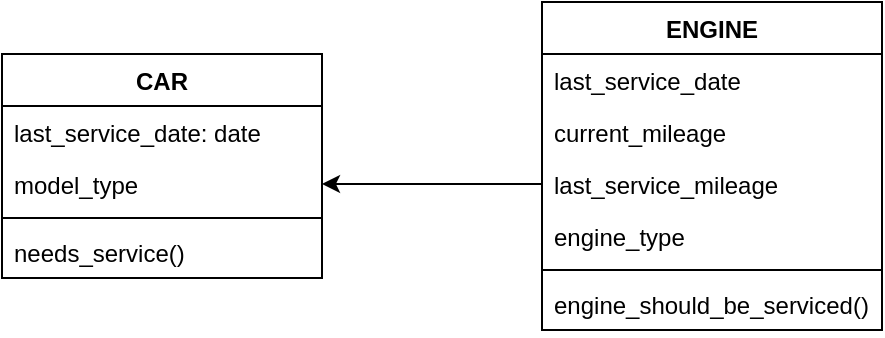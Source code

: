 <mxfile version="21.3.2" type="device">
  <diagram name="Page-1" id="Dz6akqpzLTsWxV79YFSY">
    <mxGraphModel dx="441" dy="267" grid="1" gridSize="10" guides="1" tooltips="1" connect="1" arrows="1" fold="1" page="1" pageScale="1" pageWidth="827" pageHeight="1169" math="0" shadow="0">
      <root>
        <mxCell id="0" />
        <mxCell id="1" parent="0" />
        <mxCell id="qs4PjYEgtrcUBAON3EIo-5" value="CAR" style="swimlane;fontStyle=1;align=center;verticalAlign=top;childLayout=stackLayout;horizontal=1;startSize=26;horizontalStack=0;resizeParent=1;resizeParentMax=0;resizeLast=0;collapsible=1;marginBottom=0;whiteSpace=wrap;html=1;" vertex="1" parent="1">
          <mxGeometry x="90" y="209" width="160" height="112" as="geometry" />
        </mxCell>
        <mxCell id="qs4PjYEgtrcUBAON3EIo-6" value="last_service_date: date" style="text;strokeColor=none;fillColor=none;align=left;verticalAlign=top;spacingLeft=4;spacingRight=4;overflow=hidden;rotatable=0;points=[[0,0.5],[1,0.5]];portConstraint=eastwest;whiteSpace=wrap;html=1;" vertex="1" parent="qs4PjYEgtrcUBAON3EIo-5">
          <mxGeometry y="26" width="160" height="26" as="geometry" />
        </mxCell>
        <mxCell id="qs4PjYEgtrcUBAON3EIo-9" value="model_type" style="text;strokeColor=none;fillColor=none;align=left;verticalAlign=top;spacingLeft=4;spacingRight=4;overflow=hidden;rotatable=0;points=[[0,0.5],[1,0.5]];portConstraint=eastwest;whiteSpace=wrap;html=1;" vertex="1" parent="qs4PjYEgtrcUBAON3EIo-5">
          <mxGeometry y="52" width="160" height="26" as="geometry" />
        </mxCell>
        <mxCell id="qs4PjYEgtrcUBAON3EIo-7" value="" style="line;strokeWidth=1;fillColor=none;align=left;verticalAlign=middle;spacingTop=-1;spacingLeft=3;spacingRight=3;rotatable=0;labelPosition=right;points=[];portConstraint=eastwest;strokeColor=inherit;" vertex="1" parent="qs4PjYEgtrcUBAON3EIo-5">
          <mxGeometry y="78" width="160" height="8" as="geometry" />
        </mxCell>
        <mxCell id="qs4PjYEgtrcUBAON3EIo-8" value="needs_service()" style="text;strokeColor=none;fillColor=none;align=left;verticalAlign=top;spacingLeft=4;spacingRight=4;overflow=hidden;rotatable=0;points=[[0,0.5],[1,0.5]];portConstraint=eastwest;whiteSpace=wrap;html=1;" vertex="1" parent="qs4PjYEgtrcUBAON3EIo-5">
          <mxGeometry y="86" width="160" height="26" as="geometry" />
        </mxCell>
        <mxCell id="qs4PjYEgtrcUBAON3EIo-10" value="ENGINE" style="swimlane;fontStyle=1;align=center;verticalAlign=top;childLayout=stackLayout;horizontal=1;startSize=26;horizontalStack=0;resizeParent=1;resizeParentMax=0;resizeLast=0;collapsible=1;marginBottom=0;whiteSpace=wrap;html=1;" vertex="1" parent="1">
          <mxGeometry x="360" y="183" width="170" height="164" as="geometry" />
        </mxCell>
        <mxCell id="qs4PjYEgtrcUBAON3EIo-11" value="last_service_date" style="text;strokeColor=none;fillColor=none;align=left;verticalAlign=top;spacingLeft=4;spacingRight=4;overflow=hidden;rotatable=0;points=[[0,0.5],[1,0.5]];portConstraint=eastwest;whiteSpace=wrap;html=1;" vertex="1" parent="qs4PjYEgtrcUBAON3EIo-10">
          <mxGeometry y="26" width="170" height="26" as="geometry" />
        </mxCell>
        <mxCell id="qs4PjYEgtrcUBAON3EIo-15" value="current_mileage" style="text;strokeColor=none;fillColor=none;align=left;verticalAlign=top;spacingLeft=4;spacingRight=4;overflow=hidden;rotatable=0;points=[[0,0.5],[1,0.5]];portConstraint=eastwest;whiteSpace=wrap;html=1;" vertex="1" parent="qs4PjYEgtrcUBAON3EIo-10">
          <mxGeometry y="52" width="170" height="26" as="geometry" />
        </mxCell>
        <mxCell id="qs4PjYEgtrcUBAON3EIo-16" value="last_service_mileage" style="text;strokeColor=none;fillColor=none;align=left;verticalAlign=top;spacingLeft=4;spacingRight=4;overflow=hidden;rotatable=0;points=[[0,0.5],[1,0.5]];portConstraint=eastwest;whiteSpace=wrap;html=1;" vertex="1" parent="qs4PjYEgtrcUBAON3EIo-10">
          <mxGeometry y="78" width="170" height="26" as="geometry" />
        </mxCell>
        <mxCell id="qs4PjYEgtrcUBAON3EIo-17" value="engine_type" style="text;strokeColor=none;fillColor=none;align=left;verticalAlign=top;spacingLeft=4;spacingRight=4;overflow=hidden;rotatable=0;points=[[0,0.5],[1,0.5]];portConstraint=eastwest;whiteSpace=wrap;html=1;" vertex="1" parent="qs4PjYEgtrcUBAON3EIo-10">
          <mxGeometry y="104" width="170" height="26" as="geometry" />
        </mxCell>
        <mxCell id="qs4PjYEgtrcUBAON3EIo-12" value="" style="line;strokeWidth=1;fillColor=none;align=left;verticalAlign=middle;spacingTop=-1;spacingLeft=3;spacingRight=3;rotatable=0;labelPosition=right;points=[];portConstraint=eastwest;strokeColor=inherit;" vertex="1" parent="qs4PjYEgtrcUBAON3EIo-10">
          <mxGeometry y="130" width="170" height="8" as="geometry" />
        </mxCell>
        <mxCell id="qs4PjYEgtrcUBAON3EIo-13" value="engine_should_be_serviced()" style="text;strokeColor=none;fillColor=none;align=left;verticalAlign=top;spacingLeft=4;spacingRight=4;overflow=hidden;rotatable=0;points=[[0,0.5],[1,0.5]];portConstraint=eastwest;whiteSpace=wrap;html=1;" vertex="1" parent="qs4PjYEgtrcUBAON3EIo-10">
          <mxGeometry y="138" width="170" height="26" as="geometry" />
        </mxCell>
        <mxCell id="qs4PjYEgtrcUBAON3EIo-19" value="" style="endArrow=classic;html=1;rounded=0;entryX=1;entryY=0.5;entryDx=0;entryDy=0;exitX=0;exitY=0.5;exitDx=0;exitDy=0;" edge="1" parent="1" source="qs4PjYEgtrcUBAON3EIo-16" target="qs4PjYEgtrcUBAON3EIo-9">
          <mxGeometry width="50" height="50" relative="1" as="geometry">
            <mxPoint x="380" y="280" as="sourcePoint" />
            <mxPoint x="430" y="230" as="targetPoint" />
          </mxGeometry>
        </mxCell>
      </root>
    </mxGraphModel>
  </diagram>
</mxfile>
